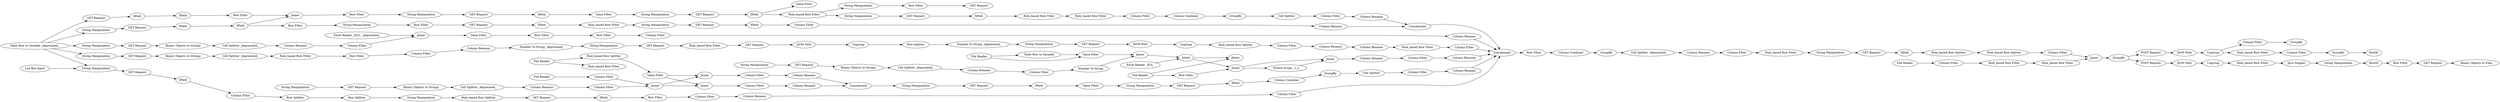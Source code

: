 digraph {
	1783 -> 1779
	1838 -> 1841
	1932 -> 1935
	1891 -> 1902
	1898 -> 1899
	1968 -> 1904
	1891 -> 1966
	1409 -> 1220
	1407 -> 1408
	1418 -> 1726
	1918 -> 1920
	1223 -> 1480
	1794 -> 1962
	1807 -> 1568
	1914 -> 1789
	1077 -> 1078
	1423 -> 1426
	1965 -> 1888
	1779 -> 1780
	1774 -> 1786
	1916 -> 1919
	1771 -> 1763
	1968 -> 1903
	1780 -> 1762
	2172 -> 2173
	1598 -> 1419
	1567 -> 2009
	1435 -> 1598
	1929 -> 1930
	1788 -> 1793
	1930 -> 1931
	1592 -> 1593
	1726 -> 1962
	1969 -> 1972
	2007 -> 2129
	1647 -> 1644
	1781 -> 1773
	1773 -> 1761
	1900 -> 1901
	1422 -> 1430
	2129 -> 2132
	2133 -> 2135
	1772 -> 1788
	1763 -> 1782
	1808 -> 1807
	2132 -> 2130
	1415 -> 1442
	1114 -> 1721
	1778 -> 1784
	1972 -> 1973
	1721 -> 1720
	1803 -> 1114
	1782 -> 1775
	1970 -> 1969
	1910 -> 1909
	1724 -> 1833
	1971 -> 1970
	1924 -> 1934
	2173 -> 2310
	2137 -> 2136
	1789 -> 1481
	2293 -> 1149
	1793 -> 1795
	1795 -> 1794
	2009 -> 2007
	2134 -> 2139
	1634 -> 1567
	1946 -> 1962
	2138 -> 2134
	1414 -> 1415
	1904 -> 1906
	1964 -> 1967
	1895 -> 1894
	1841 -> 1842
	1941 -> 1956
	1917 -> 1915
	1221 -> 1409
	1177 -> 1178
	1888 -> 1889
	1784 -> 1771
	1933 -> 1932
	2171 -> 2172
	1787 -> 1776
	1645 -> 1647
	1481 -> 1483
	1908 -> 1913
	1937 -> 1936
	1495 -> 1423
	2130 -> 2131
	1451 -> 1802
	1897 -> 1896
	1568 -> 1810
	1149 -> 2294
	1761 -> 1778
	2136 -> 2138
	1519 -> 1080
	1901 -> 1904
	1495 -> 514
	1508 -> 1962
	1597 -> 1438
	2135 -> 2137
	1892 -> 1900
	1723 -> 1724
	1956 -> 1971
	1901 -> 1903
	1419 -> 1418
	1906 -> 1908
	1924 -> 1933
	1220 -> 1592
	1483 -> 1508
	1178 -> 1180
	1080 -> 1081
	1905 -> 1907
	1495 -> 1777
	1962 -> 1564
	1769 -> 1767
	1920 -> 1917
	1432 -> 1597
	1786 -> 1787
	1912 -> 1910
	1495 -> 1074
	1767 -> 1783
	1899 -> 1901
	2131 -> 2133
	1180 -> 1740
	1152 -> 2133
	1836 -> 1838
	1913 -> 1912
	1646 -> 1649
	1881 -> 1964
	2011 -> 514
	1919 -> 1918
	1935 -> 1956
	1802 -> 1803
	1945 -> 1944
	1111 -> 1914
	1776 -> 1772
	1834 -> 1836
	1894 -> 1898
	1408 -> 1221
	636 -> 1406
	1927 -> 1926
	2294 -> 1152
	1909 -> 1911
	1889 -> 1890
	1648 -> 1646
	1925 -> 1929
	1902 -> 1968
	1915 -> 1947
	1225 -> 1223
	2135 -> 1177
	1931 -> 1932
	1503 -> 1111
	1777 -> 1781
	1480 -> 1962
	1810 -> 1634
	1740 -> 1645
	1762 -> 1774
	518 -> 636
	1775 -> 1785
	1926 -> 1925
	1911 -> 1916
	1593 -> 1225
	1937 -> 1941
	1842 -> 1840
	2138 -> 2171
	1973 -> 1962
	1438 -> 1460
	1406 -> 1407
	1449 -> 1422
	1935 -> 1936
	1967 -> 1965
	1078 -> 1519
	1430 -> 1432
	1833 -> 1834
	1934 -> 1933
	1890 -> 1945
	1928 -> 1927
	1426 -> 1451
	1074 -> 1077
	1564 -> 1808
	1956 -> 1970
	1432 -> 1803
	1770 -> 1769
	1947 -> 1946
	1944 -> 1726
	514 -> 518
	1838 -> 1879
	1907 -> 1913
	1495 -> 1449
	1081 -> 1111
	1903 -> 1905
	1421 -> 1414
	1921 -> 1935
	1896 -> 1895
	1836 -> 1837
	1644 -> 1648
	1880 -> 1881
	1442 -> 1435
	1879 -> 1880
	1460 -> 1421
	1785 -> 1770
	1720 -> 1723
	1414 [label=XPath]
	2011 [label="List Box Input"]
	1841 [label="String Manipulation"]
	1435 [label="GET Request"]
	1901 [label=Joiner]
	1908 [label="Column Rename"]
	1944 [label="Column Rename"]
	1149 [label="Column Filter"]
	1648 [label="Row Filter"]
	1899 [label="Column Filter"]
	1834 [label="GET Request"]
	1080 [label="Column Rename"]
	1840 [label="GET Request"]
	1971 [label="Python Script _1_1_"]
	1644 [label=RowID]
	1786 [label="JSON Path"]
	2130 [label="Rule_based Row Splitter"]
	1910 [label="GET Request"]
	1932 [label=Joiner]
	1647 [label="String Manipulation"]
	1898 [label="Column Rename"]
	1941 [label="Row Filter"]
	1773 [label="Binary Objects to Strings"]
	2173 [label=GroupBy]
	1407 [label="Row Splitter"]
	1912 [label="String Manipulation"]
	1645 [label="Java Snippet"]
	1781 [label="GET Request"]
	1597 [label="Row Filter"]
	2172 [label="Column Filter"]
	1803 [label=Joiner]
	1761 [label="Cell Splitter _deprecated_"]
	1721 [label="String Manipulation"]
	2133 [label=Joiner]
	1223 [label="Column Rename"]
	1788 [label="Column Rename"]
	1426 [label=XPath]
	1808 [label="Column Combiner"]
	1593 [label="Row Filter"]
	1895 [label="Binary Objects to Strings"]
	1568 [label="Cell Splitter _deprecated_"]
	1945 [label="Column Filter"]
	518 [label="GET Request"]
	1077 [label="GET Request"]
	1225 [label="Column Filter"]
	1935 [label=Joiner]
	1929 [label="Column Rename"]
	1508 [label="Column Rename"]
	1903 [label=Joiner]
	1415 [label="Rule_based Row Filter"]
	1177 [label="POST Request"]
	1783 [label=Ungroup]
	1891 [label="File Reader"]
	1592 [label=XPath]
	1905 [label="Column Filter"]
	1897 [label="String Manipulation"]
	1649 [label="Binary Objects to Files"]
	1406 [label="Column Filter"]
	1409 [label="Rule_based Row Splitter"]
	1503 [label="Excel Reader _XLS_ _deprecated_"]
	1933 [label="Value Filter"]
	1495 [label="Table Row to Variable _deprecated_"]
	1836 [label=XPath]
	1460 [label="Row Filter"]
	1968 [label="Value Filter"]
	1767 [label="JSON Path"]
	1880 [label="GET Request"]
	1418 [label="Column Rename"]
	1726 [label=Concatenate]
	1924 [label="File Reader"]
	1969 [label="Column Rename"]
	1928 [label="String Manipulation"]
	1784 [label="Row Filter"]
	1777 [label="String Manipulation"]
	1221 [label="String Manipulation"]
	1724 [label="Value Filter"]
	2132 [label="Rule_based Row Splitter"]
	1480 [label="Column Filter"]
	1956 [label=Joiner]
	1807 [label=GroupBy]
	1421 [label="GET Request"]
	1794 [label="Column Filter"]
	1778 [label="Rule_based Row Filter"]
	1785 [label="GET Request"]
	2137 [label="POST Request"]
	1962 [label=Concatenate]
	1740 [label="Rule_based Row Filter"]
	1178 [label="JSON Path"]
	2007 [label="GET Request"]
	1889 [label=GroupBy]
	1723 [label=XPath]
	1775 [label="String Manipulation"]
	1896 [label="GET Request"]
	1078 [label="Binary Objects to Strings"]
	1779 [label="Row Splitter"]
	1906 [label="Column Filter"]
	2310 [label=RowID]
	1833 [label="String Manipulation"]
	1970 [label=Joiner]
	1965 [label="Column Filter"]
	1900 [label="Column Filter"]
	1972 [label="Column Filter"]
	1915 [label="Cell Splitter"]
	1930 [label="Column Filter"]
	514 [label="String Manipulation"]
	1774 [label="GET Request"]
	1423 [label="GET Request"]
	1074 [label="String Manipulation"]
	1081 [label="Column Filter"]
	1925 [label="Cell Splitter _deprecated_"]
	1888 [label="Column Combiner"]
	1771 [label="Column Filter"]
	1769 [label="GET Request"]
	1772 [label="Column Filter"]
	2171 [label="Rule_based Row Filter"]
	1780 [label="Number To String _deprecated_"]
	1419 [label="Column Filter"]
	1934 [label="Table Row to Variable"]
	1720 [label="GET Request"]
	1795 [label="Rule_based Row Filter"]
	1838 [label="Rule_based Row Filter"]
	1879 [label="String Manipulation"]
	1964 [label="Rule_based Row Filter"]
	2131 [label="Column Filter"]
	1914 [label="Value Filter"]
	1918 [label=XPath]
	1907 [label="Column Rename"]
	1787 [label=Ungroup]
	1567 [label="Rule_based Row Filter"]
	1917 [label=GroupBy]
	1438 [label="String Manipulation"]
	1902 [label="Rule_based Row Splitter"]
	636 [label=XPath]
	1789 [label="Row Filter"]
	1114 [label="Row Filter"]
	1920 [label="Column Combiner"]
	1422 [label="GET Request"]
	1967 [label="Rule_based Row Filter"]
	1913 [label=Concatenate]
	1842 [label="Row Filter"]
	1919 [label="GET Request"]
	1483 [label="Column Filter"]
	2009 [label="String Manipulation"]
	1937 [label="File Reader"]
	1220 [label="GET Request"]
	1947 [label="Column Filter"]
	1931 [label="Number To String"]
	2293 [label="File Reader"]
	2129 [label=XPath]
	1763 [label="Column Rename"]
	2135 [label=GroupBy]
	1598 [label=XPath]
	1894 [label="Cell Splitter _deprecated_"]
	1936 [label=Joiner]
	1911 [label="Value Filter"]
	1451 [label=XPath]
	1881 [label=XPath]
	1449 [label="String Manipulation"]
	1180 [label=Ungroup]
	2136 [label="JSON Path"]
	1762 [label="String Manipulation"]
	1782 [label="Number To String _deprecated_"]
	2134 [label="Column Filter"]
	1793 [label="Column Rename"]
	1776 [label="Rule_based Row Splitter"]
	1442 [label="String Manipulation"]
	1481 [label="Row Filter"]
	1966 [label="Rule_based Row Filter"]
	1837 [label="Value Filter"]
	1802 [label="Row Filter"]
	1892 [label="File Reader"]
	1810 [label="Column Rename"]
	1909 [label=XPath]
	1921 [label="Excel Reader _XLS_"]
	1946 [label="Column Rename"]
	1432 [label=XPath]
	1634 [label="Column Filter"]
	1564 [label="Row Filter"]
	1408 [label="Row Splitter"]
	1770 [label="Rule_based Row Filter"]
	2294 [label="Rule_based Row Filter"]
	1646 [label="GET Request"]
	1890 [label="Cell Splitter"]
	1519 [label="Cell Splitter _deprecated_"]
	1111 [label=Joiner]
	1904 [label=Joiner]
	1927 [label="GET Request"]
	1973 [label="Column Resorter"]
	1152 [label="Rule_based Row Filter"]
	2139 [label=GroupBy]
	1926 [label="Binary Objects to Strings"]
	2138 [label=Ungroup]
	1916 [label="String Manipulation"]
	1430 [label=XPath]
	rankdir=LR
}
